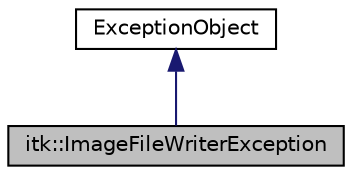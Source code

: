 digraph "itk::ImageFileWriterException"
{
 // LATEX_PDF_SIZE
  edge [fontname="Helvetica",fontsize="10",labelfontname="Helvetica",labelfontsize="10"];
  node [fontname="Helvetica",fontsize="10",shape=record];
  Node1 [label="itk::ImageFileWriterException",height=0.2,width=0.4,color="black", fillcolor="grey75", style="filled", fontcolor="black",tooltip="Base exception class for IO problems during writing."];
  Node2 -> Node1 [dir="back",color="midnightblue",fontsize="10",style="solid",fontname="Helvetica"];
  Node2 [label="ExceptionObject",height=0.2,width=0.4,color="black", fillcolor="white", style="filled",tooltip=" "];
}
